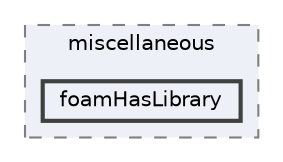 digraph "applications/utilities/miscellaneous/foamHasLibrary"
{
 // LATEX_PDF_SIZE
  bgcolor="transparent";
  edge [fontname=Helvetica,fontsize=10,labelfontname=Helvetica,labelfontsize=10];
  node [fontname=Helvetica,fontsize=10,shape=box,height=0.2,width=0.4];
  compound=true
  subgraph clusterdir_3210494cbdf79b7f44b411965daadab0 {
    graph [ bgcolor="#edf0f7", pencolor="grey50", label="miscellaneous", fontname=Helvetica,fontsize=10 style="filled,dashed", URL="dir_3210494cbdf79b7f44b411965daadab0.html",tooltip=""]
  dir_5e45b7bf2110c97befe7bb16fc6e9ae3 [label="foamHasLibrary", fillcolor="#edf0f7", color="grey25", style="filled,bold", URL="dir_5e45b7bf2110c97befe7bb16fc6e9ae3.html",tooltip=""];
  }
}
